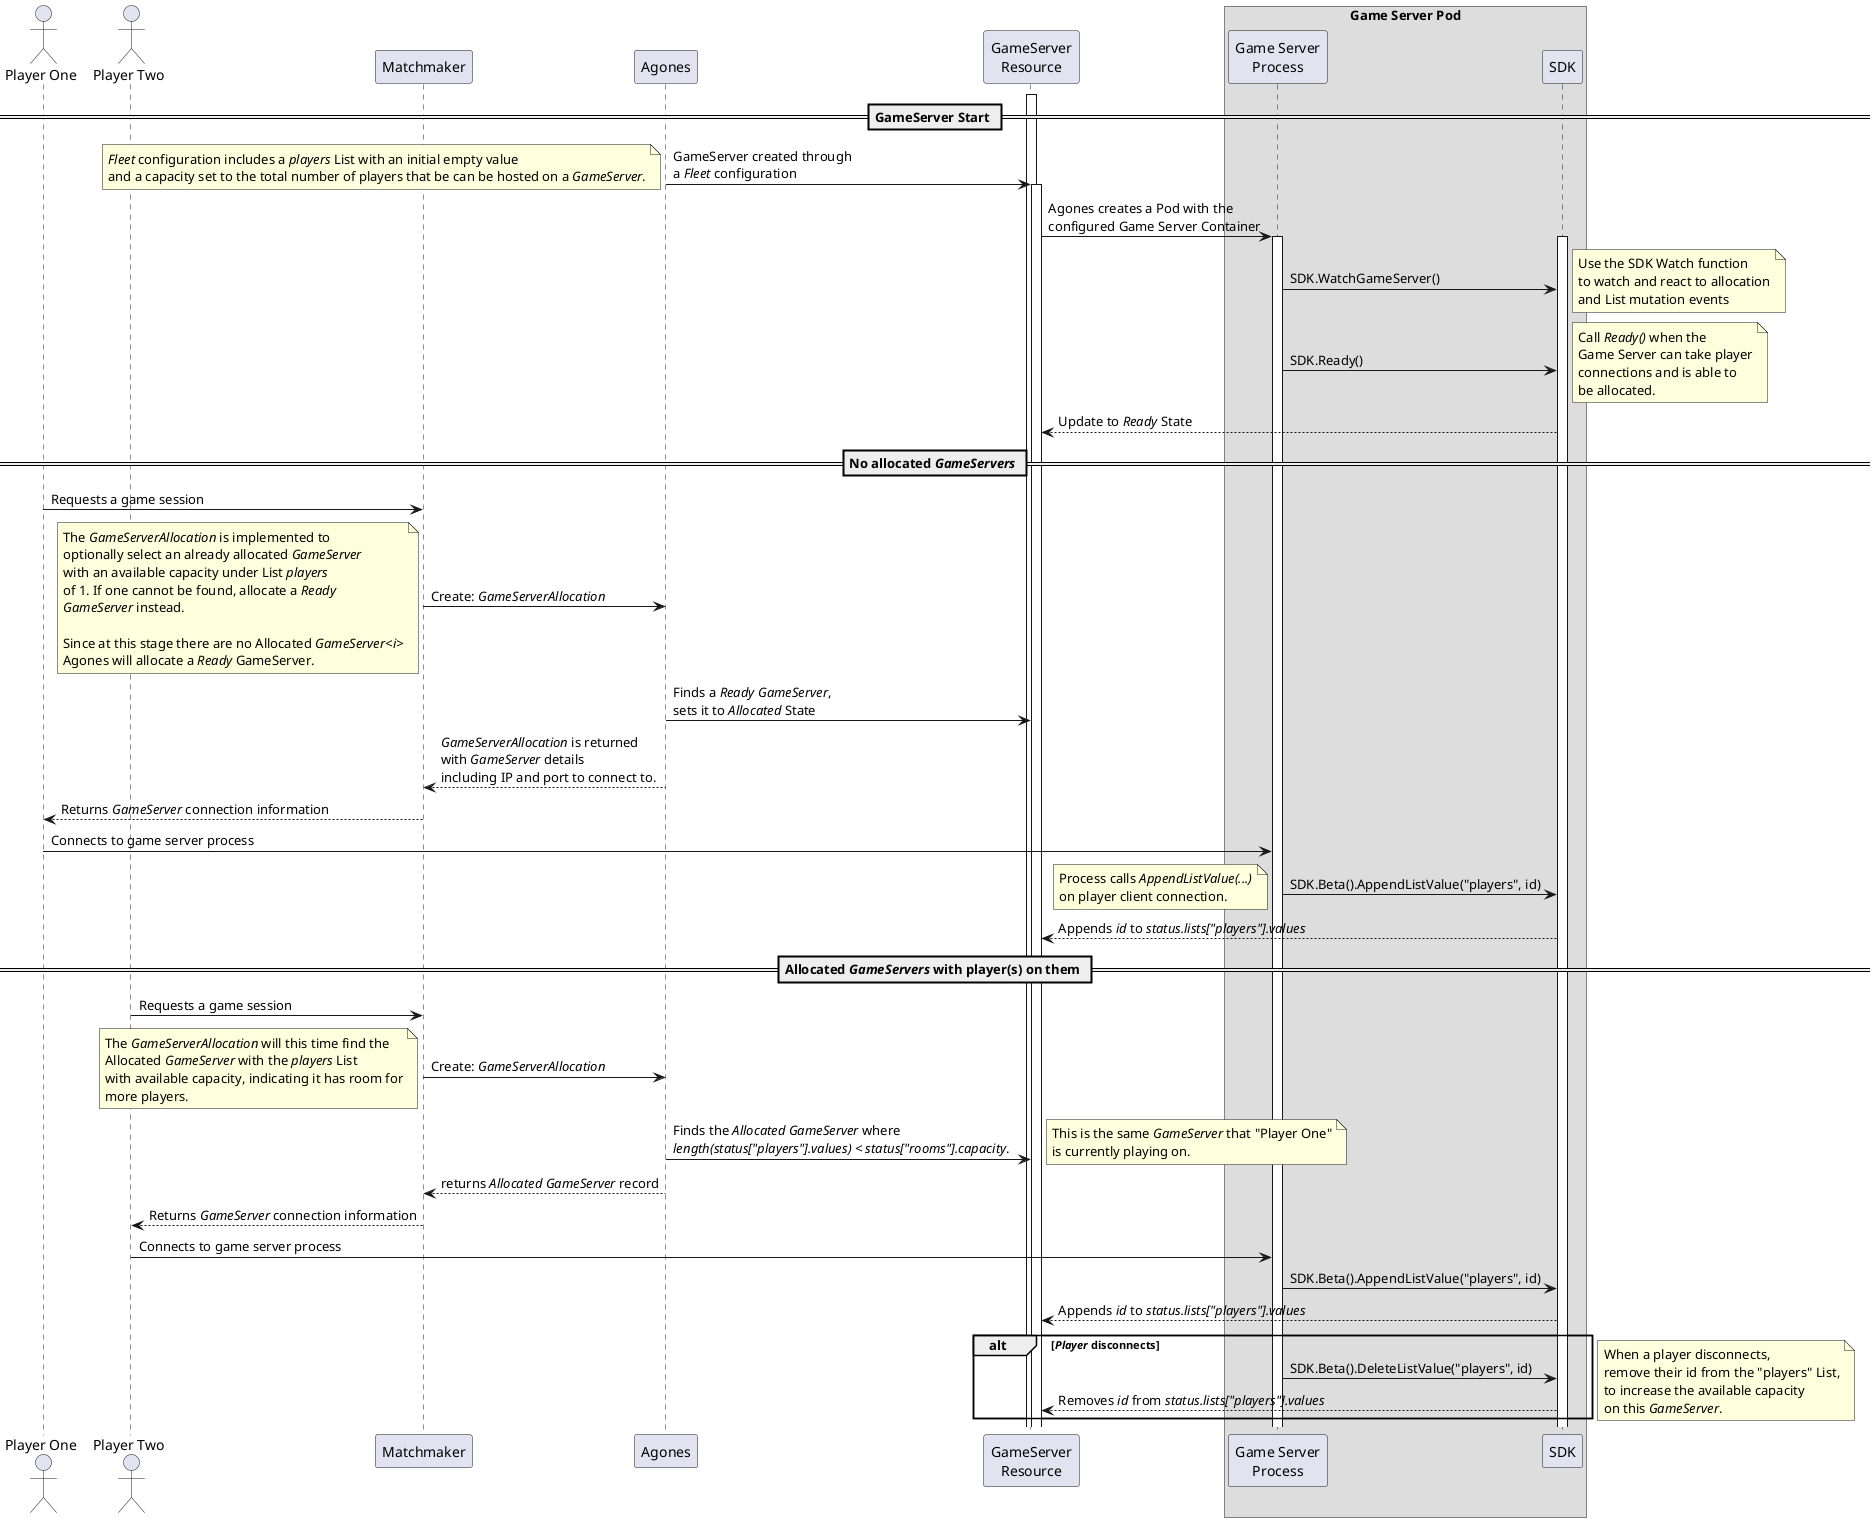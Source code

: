 @startuml
/'
Copyright 2024 Google LLC All Rights Reserved.

Licensed under the Apache License, Version 2.0 (the "License");
you may not use this file except in compliance with the License.
You may obtain a copy of the License at

    http://www.apache.org/licenses/LICENSE-2.0

Unless required by applicable law or agreed to in writing, software
distributed under the License is distributed on an "AS IS" BASIS,
WITHOUT WARRANTIES OR CONDITIONS OF ANY KIND, either express or implied.
See the License for the specific language governing permissions and
limitations under the License.
'/

'https://plantuml.com/sequence-diagram

actor "Player One" as Player1
actor "Player Two" as Player2
participant Matchmaker
participant Agones
participant "GameServer\nResource" as GameServer
box "Game Server Pod"
  participant "Game Server\nProcess" as Binary
  participant SDK
end box

activate GameServer

== GameServer Start ==

Agones -> GameServer: GameServer created through\na <i>Fleet</i> configuration
note left
<i>Fleet</i> configuration includes a <i>players</i> List with an initial empty value
and a capacity set to the total number of players that be can be hosted on a <i>GameServer</i>.
end note
activate GameServer
GameServer -> Binary: Agones creates a Pod with the\nconfigured Game Server Container
activate Binary
activate SDK
Binary -> SDK: SDK.WatchGameServer()
note right
Use the SDK Watch function
to watch and react to allocation
and List mutation events
end note

Binary -> SDK: SDK.Ready()
note right
  Call <i>Ready()</i> when the
  Game Server can take player
  connections and is able to
  be allocated.
end note
GameServer <-- SDK: Update to <i>Ready</i> State

== No allocated <i>GameServers</i> ==

Player1 -> Matchmaker: Requests a game session
Matchmaker -> Agones: Create: <i>GameServerAllocation</i>
note left
  The <i>GameServerAllocation</i> is implemented to
  optionally select an already allocated <i>GameServer</i>
  with an available capacity under List <i>players</i>
  of 1. If one cannot be found, allocate a <i>Ready</i>
  <i>GameServer</i> instead.

  Since at this stage there are no Allocated <i>GameServer<i>
  Agones will allocate a <i>Ready</i> GameServer.
end note
Agones -> GameServer: Finds a <i>Ready</i> <i>GameServer</i>,\nsets it to <i>Allocated</i> State
Matchmaker <-- Agones : <i>GameServerAllocation</i> is returned\nwith <i>GameServer</i> details\nincluding IP and port to connect to.
Player1 <-- Matchmaker : Returns <i>GameServer</i> connection information
Player1 -> Binary : Connects to game server process
Binary -> SDK : SDK.Beta().AppendListValue("players", id)
note left
  Process calls <i>AppendListValue(...)</i>
  on player client connection.
end note
GameServer <-- SDK : Appends <i>id</i> to <i>status.lists["players"].values</i>

== Allocated <i>GameServers</i> with player(s) on them ==

Player2 -> Matchmaker: Requests a game session
Matchmaker -> Agones: Create: <i>GameServerAllocation</i>
note left
  The <i>GameServerAllocation</i> will this time find the
  Allocated <i>GameServer</i> with the <i>players</i> List
  with available capacity, indicating it has room for
  more players.
end note
Agones -> GameServer: Finds the <i>Allocated</i> <i>GameServer</i> where\n<i>length(status["players"].values) < status["rooms"].capacity</i>.
note right
  This is the same <i>GameServer</i> that "Player One"
  is currently playing on.
end note
Matchmaker <-- Agones: returns <i>Allocated GameServer</i> record
Player2 <-- Matchmaker : Returns <i>GameServer</i> connection information
Player2 -> Binary : Connects to game server process
Binary -> SDK : SDK.Beta().AppendListValue("players", id)
GameServer <-- SDK : Appends <i>id</i> to <i>status.lists["players"].values</i>

alt <i>Player</i> disconnects
  Binary -> SDK: SDK.Beta().DeleteListValue("players", id)
  SDK --> GameServer: Removes <i>id</i> from <i>status.lists["players"].values</i>
end alt
note right
  When a player disconnects,
  remove their id from the "players" List,
  to increase the available capacity
  on this <i>GameServer</i>.
end note


@enduml
